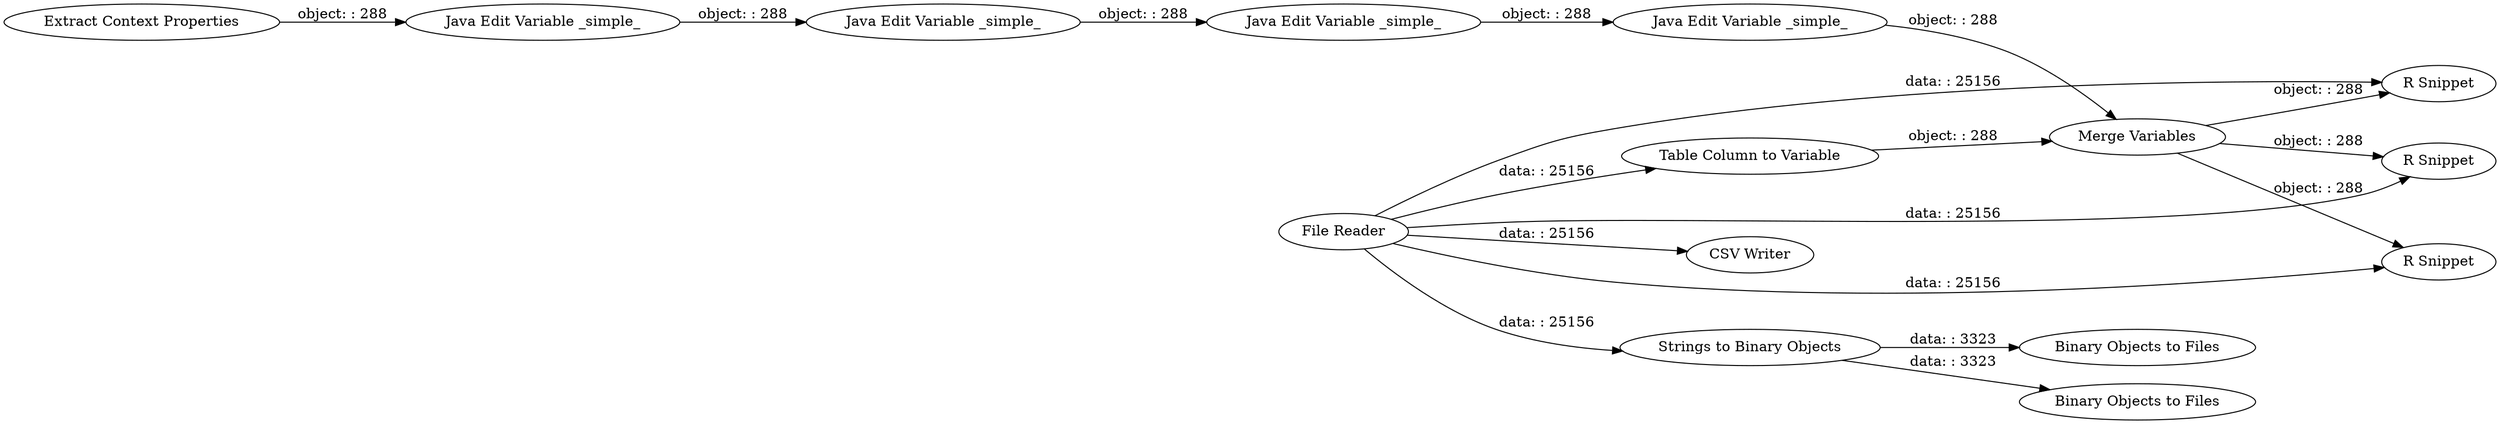 digraph {
	"-6576586797820616925_415" [label="R Snippet"]
	"-6576586797820616925_406" [label="Java Edit Variable _simple_"]
	"-6576586797820616925_412" [label="Java Edit Variable _simple_"]
	"-6576586797820616925_2" [label="Strings to Binary Objects"]
	"-6576586797820616925_1" [label="File Reader"]
	"-6576586797820616925_413" [label="Binary Objects to Files"]
	"-6576586797820616925_411" [label="R Snippet"]
	"-6576586797820616925_417" [label="Binary Objects to Files"]
	"-6576586797820616925_409" [label="Table Column to Variable"]
	"-6576586797820616925_414" [label="CSV Writer"]
	"-6576586797820616925_408" [label="Java Edit Variable _simple_"]
	"-6576586797820616925_269" [label="R Snippet"]
	"-6576586797820616925_416" [label="Java Edit Variable _simple_"]
	"-6576586797820616925_407" [label="Merge Variables"]
	"-6576586797820616925_405" [label="Extract Context Properties"]
	"-6576586797820616925_1" -> "-6576586797820616925_409" [label="data: : 25156"]
	"-6576586797820616925_1" -> "-6576586797820616925_414" [label="data: : 25156"]
	"-6576586797820616925_1" -> "-6576586797820616925_2" [label="data: : 25156"]
	"-6576586797820616925_1" -> "-6576586797820616925_269" [label="data: : 25156"]
	"-6576586797820616925_408" -> "-6576586797820616925_412" [label="object: : 288"]
	"-6576586797820616925_407" -> "-6576586797820616925_269" [label="object: : 288"]
	"-6576586797820616925_2" -> "-6576586797820616925_413" [label="data: : 3323"]
	"-6576586797820616925_416" -> "-6576586797820616925_408" [label="object: : 288"]
	"-6576586797820616925_412" -> "-6576586797820616925_407" [label="object: : 288"]
	"-6576586797820616925_407" -> "-6576586797820616925_411" [label="object: : 288"]
	"-6576586797820616925_2" -> "-6576586797820616925_417" [label="data: : 3323"]
	"-6576586797820616925_1" -> "-6576586797820616925_411" [label="data: : 25156"]
	"-6576586797820616925_1" -> "-6576586797820616925_415" [label="data: : 25156"]
	"-6576586797820616925_406" -> "-6576586797820616925_416" [label="object: : 288"]
	"-6576586797820616925_405" -> "-6576586797820616925_406" [label="object: : 288"]
	"-6576586797820616925_409" -> "-6576586797820616925_407" [label="object: : 288"]
	"-6576586797820616925_407" -> "-6576586797820616925_415" [label="object: : 288"]
	rankdir=LR
}
